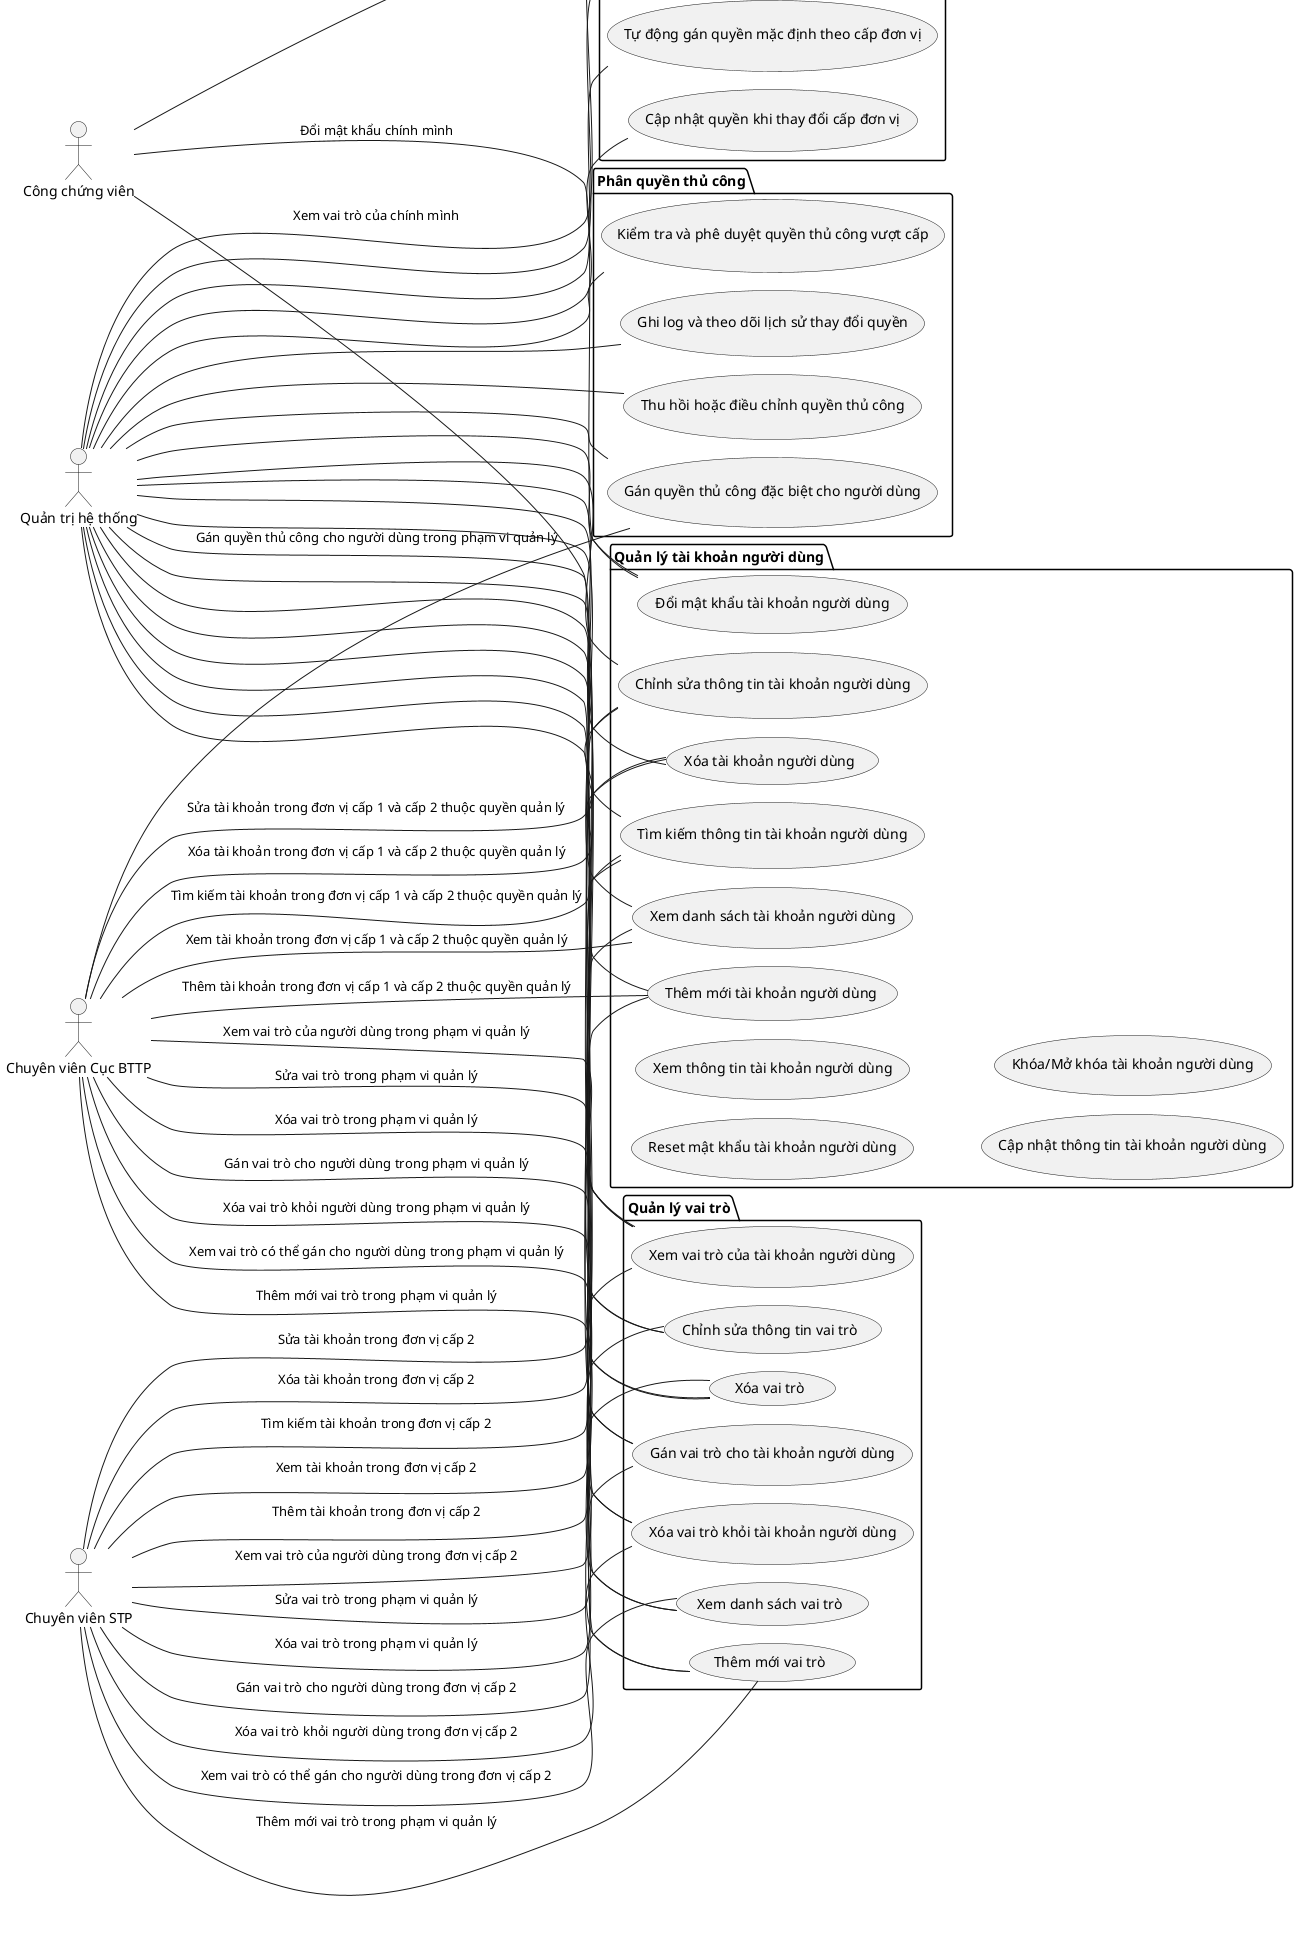 @startuml
!pragma layout smetana
left to right direction

'==================== Actors ====================
actor "Quản trị hệ thống" as Admin
actor "Chuyên viên Cục BTTP" as CVBTP
actor "Chuyên viên STP" as CVSTP
actor "Công chứng viên" as CCV

'==================== Quản lý tài khoản người dùng ====================
package "Quản lý tài khoản người dùng" as NguoiDung{
    usecase "Xem danh sách tài khoản người dùng" as UC_NguoiDung_List
    usecase "Thêm mới tài khoản người dùng" as UC_NguoiDung_Create
    usecase "Chỉnh sửa thông tin tài khoản người dùng" as UC_NguoiDung_Update
    usecase "Xóa tài khoản người dùng" as UC_NguoiDung_Delete
    usecase "Tìm kiếm thông tin tài khoản người dùng" as UC_NguoiDung_Search
    usecase "Đổi mật khẩu tài khoản người dùng" as UC_NguoiDung_ChangePass
    usecase "Reset mật khẩu tài khoản người dùng" as UC_NguoiDung_ResetPass
    usecase "Xem thông tin tài khoản người dùng" as UC_NguoiDung_Info
    usecase "Cập nhật thông tin tài khoản người dùng" as UC_NguoiDung_UpdateInfo
    usecase "Khóa/Mở khóa tài khoản người dùng" as UC_NguoiDung_LockUnlock
}

'==================== Quản lý vai trò ====================
package "Quản lý vai trò" as VaiTro{
    usecase "Xem danh sách vai trò" as UC_VaiTro_List
    usecase "Thêm mới vai trò" as UC_VaiTro_Create
    usecase "Chỉnh sửa thông tin vai trò" as UC_VaiTro_Update
    usecase "Xóa vai trò" as UC_VaiTro_Delete
    usecase "Gán vai trò cho tài khoản người dùng" as UC_NguoiDung_Assign
    usecase "Xóa vai trò khỏi tài khoản người dùng" as UC_NguoiDung_Remove
    usecase "Xem vai trò của tài khoản người dùng" as UC_NguoiDung_View
}

'==================== Phân quyền tự động ====================
package "Phân quyền tự động" as AutoQuyen{
    usecase "Thiết lập mẫu quyền theo cấp đơn vị" as UC_Auto_SetTemp
    usecase "Tự động gán quyền mặc định theo cấp đơn vị" as UC_Auto_Assign
    usecase "Cập nhật quyền khi thay đổi cấp đơn vị" as UC_Auto_Update
    usecase "Giới hạn phạm vi truy cập dữ liệu theo cấp" as UC_Auto_Limit
}

'==================== Phân quyền thủ công ====================
package "Phân quyền thủ công" as ManualQuyen{
    usecase "Gán quyền thủ công đặc biệt cho người dùng" as UC_Manual_Assign
    usecase "Kiểm tra và phê duyệt quyền thủ công vượt cấp" as UC_Manual_Approve
    usecase "Ghi log và theo dõi lịch sử thay đổi quyền" as UC_Manual_Log
    usecase "Thu hồi hoặc điều chỉnh quyền thủ công" as UC_Manual_Revoke
}

'==================== Liên kết Actor → UC ====================
' Quản trị hệ thống (Đơn vị cha) - có quyền cao nhất
Admin -- UC_NguoiDung_List
Admin -- UC_NguoiDung_Create
Admin -- UC_NguoiDung_Update
Admin -- UC_NguoiDung_Delete
Admin -- UC_NguoiDung_Search
Admin -- UC_NguoiDung_ChangePass
Admin -- UC_VaiTro_List
Admin -- UC_VaiTro_Create
Admin -- UC_VaiTro_Update
Admin -- UC_VaiTro_Delete
Admin -- UC_NguoiDung_Assign
Admin -- UC_NguoiDung_Remove
Admin -- UC_NguoiDung_View
Admin -- UC_Auto_SetTemp
Admin -- UC_Auto_Assign
Admin -- UC_Auto_Update
Admin -- UC_Auto_Limit
Admin -- UC_Manual_Assign
Admin -- UC_Manual_Approve
Admin -- UC_Manual_Log
Admin -- UC_Manual_Revoke

' Chuyên viên Cục BTTP - quản lý trong phạm vi đơn vị cấp 1
CVBTP -- UC_NguoiDung_List : "Xem tài khoản trong đơn vị cấp 1 và cấp 2 thuộc quyền quản lý"
CVBTP -- UC_NguoiDung_Create : "Thêm tài khoản trong đơn vị cấp 1 và cấp 2 thuộc quyền quản lý"
CVBTP -- UC_NguoiDung_Update : "Sửa tài khoản trong đơn vị cấp 1 và cấp 2 thuộc quyền quản lý"
CVBTP -- UC_NguoiDung_Delete : "Xóa tài khoản trong đơn vị cấp 1 và cấp 2 thuộc quyền quản lý"
CVBTP -- UC_NguoiDung_Search : "Tìm kiếm tài khoản trong đơn vị cấp 1 và cấp 2 thuộc quyền quản lý"
CVBTP -- UC_VaiTro_List : "Xem vai trò có thể gán cho người dùng trong phạm vi quản lý"
CVBTP -- UC_VaiTro_Create : "Thêm mới vai trò trong phạm vi quản lý"
CVBTP -- UC_VaiTro_Update : "Sửa vai trò trong phạm vi quản lý"
CVBTP -- UC_VaiTro_Delete : "Xóa vai trò trong phạm vi quản lý"
CVBTP -- UC_NguoiDung_Assign : "Gán vai trò cho người dùng trong phạm vi quản lý"
CVBTP -- UC_NguoiDung_Remove : "Xóa vai trò khỏi người dùng trong phạm vi quản lý"
CVBTP -- UC_NguoiDung_View : "Xem vai trò của người dùng trong phạm vi quản lý"
CVBTP -- UC_Manual_Assign : "Gán quyền thủ công cho người dùng trong phạm vi quản lý"

' Chuyên viên STP - quản lý trong phạm vi đơn vị cấp 2
CVSTP -- UC_NguoiDung_List : "Xem tài khoản trong đơn vị cấp 2"
CVSTP -- UC_NguoiDung_Create : "Thêm tài khoản trong đơn vị cấp 2"
CVSTP -- UC_NguoiDung_Update : "Sửa tài khoản trong đơn vị cấp 2"
CVSTP -- UC_NguoiDung_Delete : "Xóa tài khoản trong đơn vị cấp 2"
CVSTP -- UC_NguoiDung_Search : "Tìm kiếm tài khoản trong đơn vị cấp 2"
CVSTP -- UC_VaiTro_List : "Xem vai trò có thể gán cho người dùng trong đơn vị cấp 2"
CVSTP -- UC_VaiTro_Create : "Thêm mới vai trò trong phạm vi quản lý"
CVSTP -- UC_VaiTro_Update : "Sửa vai trò trong phạm vi quản lý"
CVSTP -- UC_VaiTro_Delete : "Xóa vai trò trong phạm vi quản lý"
CVSTP -- UC_NguoiDung_Assign : "Gán vai trò cho người dùng trong đơn vị cấp 2"
CVSTP -- UC_NguoiDung_Remove : "Xóa vai trò khỏi người dùng trong đơn vị cấp 2"
CVSTP -- UC_NguoiDung_View : "Xem vai trò của người dùng trong đơn vị cấp 2"

' Công chứng viên
CCV -- UC_NguoiDung_ChangePass : "Đổi mật khẩu chính mình"
CCV -- UC_NguoiDung_View : "Xem vai trò của chính mình"
CCV -- UC_Auto_Limit : "Truy cập chức năng trong phạm vi được cấp"

@enduml
